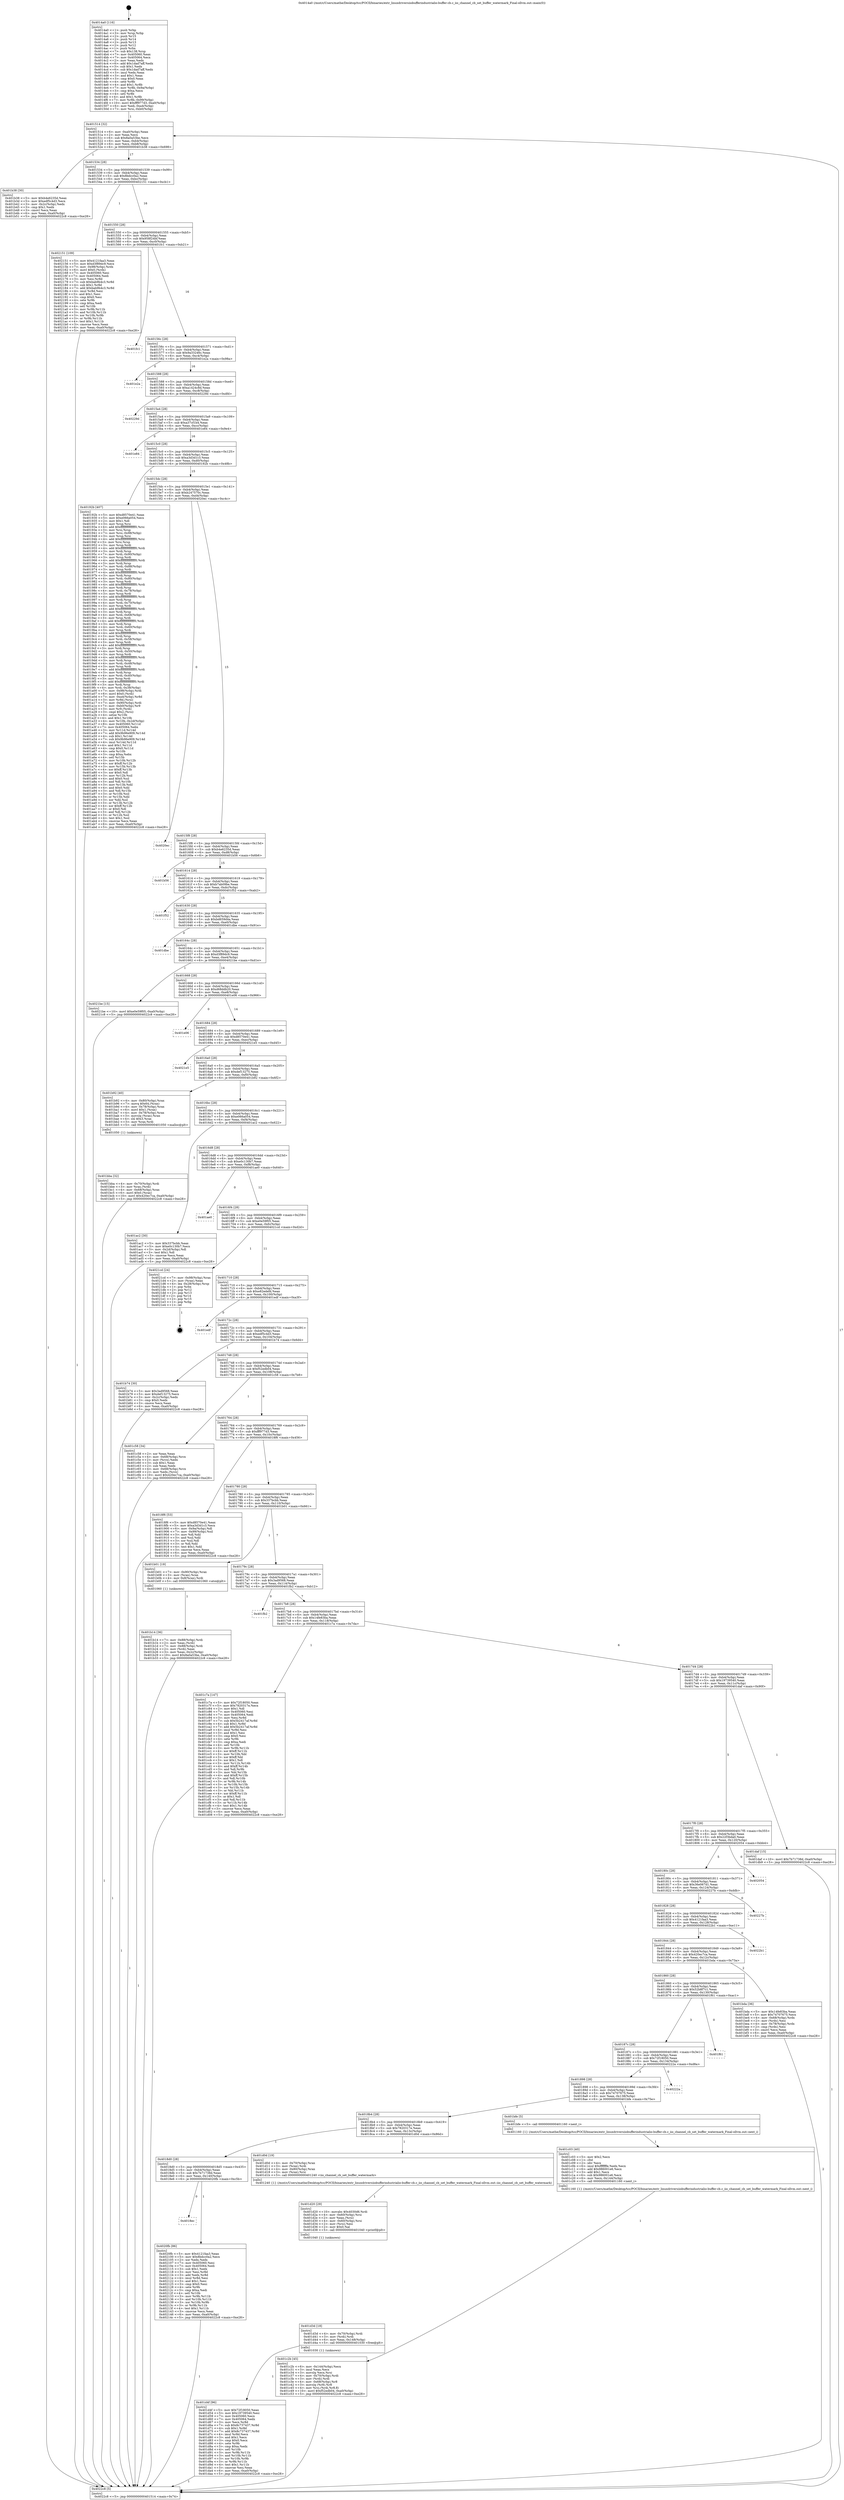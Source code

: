 digraph "0x4014a0" {
  label = "0x4014a0 (/mnt/c/Users/mathe/Desktop/tcc/POCII/binaries/extr_linuxdriversiiobufferindustrialio-buffer-cb.c_iio_channel_cb_set_buffer_watermark_Final-ollvm.out::main(0))"
  labelloc = "t"
  node[shape=record]

  Entry [label="",width=0.3,height=0.3,shape=circle,fillcolor=black,style=filled]
  "0x401514" [label="{
     0x401514 [32]\l
     | [instrs]\l
     &nbsp;&nbsp;0x401514 \<+6\>: mov -0xa0(%rbp),%eax\l
     &nbsp;&nbsp;0x40151a \<+2\>: mov %eax,%ecx\l
     &nbsp;&nbsp;0x40151c \<+6\>: sub $0x8a0a53be,%ecx\l
     &nbsp;&nbsp;0x401522 \<+6\>: mov %eax,-0xb4(%rbp)\l
     &nbsp;&nbsp;0x401528 \<+6\>: mov %ecx,-0xb8(%rbp)\l
     &nbsp;&nbsp;0x40152e \<+6\>: je 0000000000401b38 \<main+0x698\>\l
  }"]
  "0x401b38" [label="{
     0x401b38 [30]\l
     | [instrs]\l
     &nbsp;&nbsp;0x401b38 \<+5\>: mov $0xb4e6235d,%eax\l
     &nbsp;&nbsp;0x401b3d \<+5\>: mov $0xedf5c4d3,%ecx\l
     &nbsp;&nbsp;0x401b42 \<+3\>: mov -0x2c(%rbp),%edx\l
     &nbsp;&nbsp;0x401b45 \<+3\>: cmp $0x1,%edx\l
     &nbsp;&nbsp;0x401b48 \<+3\>: cmovl %ecx,%eax\l
     &nbsp;&nbsp;0x401b4b \<+6\>: mov %eax,-0xa0(%rbp)\l
     &nbsp;&nbsp;0x401b51 \<+5\>: jmp 00000000004022c8 \<main+0xe28\>\l
  }"]
  "0x401534" [label="{
     0x401534 [28]\l
     | [instrs]\l
     &nbsp;&nbsp;0x401534 \<+5\>: jmp 0000000000401539 \<main+0x99\>\l
     &nbsp;&nbsp;0x401539 \<+6\>: mov -0xb4(%rbp),%eax\l
     &nbsp;&nbsp;0x40153f \<+5\>: sub $0x8bdcc0a2,%eax\l
     &nbsp;&nbsp;0x401544 \<+6\>: mov %eax,-0xbc(%rbp)\l
     &nbsp;&nbsp;0x40154a \<+6\>: je 0000000000402151 \<main+0xcb1\>\l
  }"]
  Exit [label="",width=0.3,height=0.3,shape=circle,fillcolor=black,style=filled,peripheries=2]
  "0x402151" [label="{
     0x402151 [109]\l
     | [instrs]\l
     &nbsp;&nbsp;0x402151 \<+5\>: mov $0x4121faa3,%eax\l
     &nbsp;&nbsp;0x402156 \<+5\>: mov $0xd3f89dc9,%ecx\l
     &nbsp;&nbsp;0x40215b \<+7\>: mov -0x98(%rbp),%rdx\l
     &nbsp;&nbsp;0x402162 \<+6\>: movl $0x0,(%rdx)\l
     &nbsp;&nbsp;0x402168 \<+7\>: mov 0x405060,%esi\l
     &nbsp;&nbsp;0x40216f \<+7\>: mov 0x405064,%edi\l
     &nbsp;&nbsp;0x402176 \<+3\>: mov %esi,%r8d\l
     &nbsp;&nbsp;0x402179 \<+7\>: sub $0xbab9b4c3,%r8d\l
     &nbsp;&nbsp;0x402180 \<+4\>: sub $0x1,%r8d\l
     &nbsp;&nbsp;0x402184 \<+7\>: add $0xbab9b4c3,%r8d\l
     &nbsp;&nbsp;0x40218b \<+4\>: imul %r8d,%esi\l
     &nbsp;&nbsp;0x40218f \<+3\>: and $0x1,%esi\l
     &nbsp;&nbsp;0x402192 \<+3\>: cmp $0x0,%esi\l
     &nbsp;&nbsp;0x402195 \<+4\>: sete %r9b\l
     &nbsp;&nbsp;0x402199 \<+3\>: cmp $0xa,%edi\l
     &nbsp;&nbsp;0x40219c \<+4\>: setl %r10b\l
     &nbsp;&nbsp;0x4021a0 \<+3\>: mov %r9b,%r11b\l
     &nbsp;&nbsp;0x4021a3 \<+3\>: and %r10b,%r11b\l
     &nbsp;&nbsp;0x4021a6 \<+3\>: xor %r10b,%r9b\l
     &nbsp;&nbsp;0x4021a9 \<+3\>: or %r9b,%r11b\l
     &nbsp;&nbsp;0x4021ac \<+4\>: test $0x1,%r11b\l
     &nbsp;&nbsp;0x4021b0 \<+3\>: cmovne %ecx,%eax\l
     &nbsp;&nbsp;0x4021b3 \<+6\>: mov %eax,-0xa0(%rbp)\l
     &nbsp;&nbsp;0x4021b9 \<+5\>: jmp 00000000004022c8 \<main+0xe28\>\l
  }"]
  "0x401550" [label="{
     0x401550 [28]\l
     | [instrs]\l
     &nbsp;&nbsp;0x401550 \<+5\>: jmp 0000000000401555 \<main+0xb5\>\l
     &nbsp;&nbsp;0x401555 \<+6\>: mov -0xb4(%rbp),%eax\l
     &nbsp;&nbsp;0x40155b \<+5\>: sub $0x958f24bf,%eax\l
     &nbsp;&nbsp;0x401560 \<+6\>: mov %eax,-0xc0(%rbp)\l
     &nbsp;&nbsp;0x401566 \<+6\>: je 0000000000401fc1 \<main+0xb21\>\l
  }"]
  "0x4018ec" [label="{
     0x4018ec\l
  }", style=dashed]
  "0x401fc1" [label="{
     0x401fc1\l
  }", style=dashed]
  "0x40156c" [label="{
     0x40156c [28]\l
     | [instrs]\l
     &nbsp;&nbsp;0x40156c \<+5\>: jmp 0000000000401571 \<main+0xd1\>\l
     &nbsp;&nbsp;0x401571 \<+6\>: mov -0xb4(%rbp),%eax\l
     &nbsp;&nbsp;0x401577 \<+5\>: sub $0x9a33246c,%eax\l
     &nbsp;&nbsp;0x40157c \<+6\>: mov %eax,-0xc4(%rbp)\l
     &nbsp;&nbsp;0x401582 \<+6\>: je 0000000000401e2a \<main+0x98a\>\l
  }"]
  "0x4020fb" [label="{
     0x4020fb [86]\l
     | [instrs]\l
     &nbsp;&nbsp;0x4020fb \<+5\>: mov $0x4121faa3,%eax\l
     &nbsp;&nbsp;0x402100 \<+5\>: mov $0x8bdcc0a2,%ecx\l
     &nbsp;&nbsp;0x402105 \<+2\>: xor %edx,%edx\l
     &nbsp;&nbsp;0x402107 \<+7\>: mov 0x405060,%esi\l
     &nbsp;&nbsp;0x40210e \<+7\>: mov 0x405064,%edi\l
     &nbsp;&nbsp;0x402115 \<+3\>: sub $0x1,%edx\l
     &nbsp;&nbsp;0x402118 \<+3\>: mov %esi,%r8d\l
     &nbsp;&nbsp;0x40211b \<+3\>: add %edx,%r8d\l
     &nbsp;&nbsp;0x40211e \<+4\>: imul %r8d,%esi\l
     &nbsp;&nbsp;0x402122 \<+3\>: and $0x1,%esi\l
     &nbsp;&nbsp;0x402125 \<+3\>: cmp $0x0,%esi\l
     &nbsp;&nbsp;0x402128 \<+4\>: sete %r9b\l
     &nbsp;&nbsp;0x40212c \<+3\>: cmp $0xa,%edi\l
     &nbsp;&nbsp;0x40212f \<+4\>: setl %r10b\l
     &nbsp;&nbsp;0x402133 \<+3\>: mov %r9b,%r11b\l
     &nbsp;&nbsp;0x402136 \<+3\>: and %r10b,%r11b\l
     &nbsp;&nbsp;0x402139 \<+3\>: xor %r10b,%r9b\l
     &nbsp;&nbsp;0x40213c \<+3\>: or %r9b,%r11b\l
     &nbsp;&nbsp;0x40213f \<+4\>: test $0x1,%r11b\l
     &nbsp;&nbsp;0x402143 \<+3\>: cmovne %ecx,%eax\l
     &nbsp;&nbsp;0x402146 \<+6\>: mov %eax,-0xa0(%rbp)\l
     &nbsp;&nbsp;0x40214c \<+5\>: jmp 00000000004022c8 \<main+0xe28\>\l
  }"]
  "0x401e2a" [label="{
     0x401e2a\l
  }", style=dashed]
  "0x401588" [label="{
     0x401588 [28]\l
     | [instrs]\l
     &nbsp;&nbsp;0x401588 \<+5\>: jmp 000000000040158d \<main+0xed\>\l
     &nbsp;&nbsp;0x40158d \<+6\>: mov -0xb4(%rbp),%eax\l
     &nbsp;&nbsp;0x401593 \<+5\>: sub $0xa1424c8d,%eax\l
     &nbsp;&nbsp;0x401598 \<+6\>: mov %eax,-0xc8(%rbp)\l
     &nbsp;&nbsp;0x40159e \<+6\>: je 000000000040229d \<main+0xdfd\>\l
  }"]
  "0x401d4f" [label="{
     0x401d4f [96]\l
     | [instrs]\l
     &nbsp;&nbsp;0x401d4f \<+5\>: mov $0x72f18050,%eax\l
     &nbsp;&nbsp;0x401d54 \<+5\>: mov $0x19739540,%esi\l
     &nbsp;&nbsp;0x401d59 \<+7\>: mov 0x405060,%ecx\l
     &nbsp;&nbsp;0x401d60 \<+7\>: mov 0x405064,%edx\l
     &nbsp;&nbsp;0x401d67 \<+3\>: mov %ecx,%r8d\l
     &nbsp;&nbsp;0x401d6a \<+7\>: sub $0x8c737437,%r8d\l
     &nbsp;&nbsp;0x401d71 \<+4\>: sub $0x1,%r8d\l
     &nbsp;&nbsp;0x401d75 \<+7\>: add $0x8c737437,%r8d\l
     &nbsp;&nbsp;0x401d7c \<+4\>: imul %r8d,%ecx\l
     &nbsp;&nbsp;0x401d80 \<+3\>: and $0x1,%ecx\l
     &nbsp;&nbsp;0x401d83 \<+3\>: cmp $0x0,%ecx\l
     &nbsp;&nbsp;0x401d86 \<+4\>: sete %r9b\l
     &nbsp;&nbsp;0x401d8a \<+3\>: cmp $0xa,%edx\l
     &nbsp;&nbsp;0x401d8d \<+4\>: setl %r10b\l
     &nbsp;&nbsp;0x401d91 \<+3\>: mov %r9b,%r11b\l
     &nbsp;&nbsp;0x401d94 \<+3\>: and %r10b,%r11b\l
     &nbsp;&nbsp;0x401d97 \<+3\>: xor %r10b,%r9b\l
     &nbsp;&nbsp;0x401d9a \<+3\>: or %r9b,%r11b\l
     &nbsp;&nbsp;0x401d9d \<+4\>: test $0x1,%r11b\l
     &nbsp;&nbsp;0x401da1 \<+3\>: cmovne %esi,%eax\l
     &nbsp;&nbsp;0x401da4 \<+6\>: mov %eax,-0xa0(%rbp)\l
     &nbsp;&nbsp;0x401daa \<+5\>: jmp 00000000004022c8 \<main+0xe28\>\l
  }"]
  "0x40229d" [label="{
     0x40229d\l
  }", style=dashed]
  "0x4015a4" [label="{
     0x4015a4 [28]\l
     | [instrs]\l
     &nbsp;&nbsp;0x4015a4 \<+5\>: jmp 00000000004015a9 \<main+0x109\>\l
     &nbsp;&nbsp;0x4015a9 \<+6\>: mov -0xb4(%rbp),%eax\l
     &nbsp;&nbsp;0x4015af \<+5\>: sub $0xa37cf1b4,%eax\l
     &nbsp;&nbsp;0x4015b4 \<+6\>: mov %eax,-0xcc(%rbp)\l
     &nbsp;&nbsp;0x4015ba \<+6\>: je 0000000000401e84 \<main+0x9e4\>\l
  }"]
  "0x401d3d" [label="{
     0x401d3d [18]\l
     | [instrs]\l
     &nbsp;&nbsp;0x401d3d \<+4\>: mov -0x70(%rbp),%rdi\l
     &nbsp;&nbsp;0x401d41 \<+3\>: mov (%rdi),%rdi\l
     &nbsp;&nbsp;0x401d44 \<+6\>: mov %eax,-0x148(%rbp)\l
     &nbsp;&nbsp;0x401d4a \<+5\>: call 0000000000401030 \<free@plt\>\l
     | [calls]\l
     &nbsp;&nbsp;0x401030 \{1\} (unknown)\l
  }"]
  "0x401e84" [label="{
     0x401e84\l
  }", style=dashed]
  "0x4015c0" [label="{
     0x4015c0 [28]\l
     | [instrs]\l
     &nbsp;&nbsp;0x4015c0 \<+5\>: jmp 00000000004015c5 \<main+0x125\>\l
     &nbsp;&nbsp;0x4015c5 \<+6\>: mov -0xb4(%rbp),%eax\l
     &nbsp;&nbsp;0x4015cb \<+5\>: sub $0xa3d3d1c3,%eax\l
     &nbsp;&nbsp;0x4015d0 \<+6\>: mov %eax,-0xd0(%rbp)\l
     &nbsp;&nbsp;0x4015d6 \<+6\>: je 000000000040192b \<main+0x48b\>\l
  }"]
  "0x401d20" [label="{
     0x401d20 [29]\l
     | [instrs]\l
     &nbsp;&nbsp;0x401d20 \<+10\>: movabs $0x4030d6,%rdi\l
     &nbsp;&nbsp;0x401d2a \<+4\>: mov -0x60(%rbp),%rsi\l
     &nbsp;&nbsp;0x401d2e \<+2\>: mov %eax,(%rsi)\l
     &nbsp;&nbsp;0x401d30 \<+4\>: mov -0x60(%rbp),%rsi\l
     &nbsp;&nbsp;0x401d34 \<+2\>: mov (%rsi),%esi\l
     &nbsp;&nbsp;0x401d36 \<+2\>: mov $0x0,%al\l
     &nbsp;&nbsp;0x401d38 \<+5\>: call 0000000000401040 \<printf@plt\>\l
     | [calls]\l
     &nbsp;&nbsp;0x401040 \{1\} (unknown)\l
  }"]
  "0x40192b" [label="{
     0x40192b [407]\l
     | [instrs]\l
     &nbsp;&nbsp;0x40192b \<+5\>: mov $0xd8570e41,%eax\l
     &nbsp;&nbsp;0x401930 \<+5\>: mov $0xe066a054,%ecx\l
     &nbsp;&nbsp;0x401935 \<+2\>: mov $0x1,%dl\l
     &nbsp;&nbsp;0x401937 \<+3\>: mov %rsp,%rsi\l
     &nbsp;&nbsp;0x40193a \<+4\>: add $0xfffffffffffffff0,%rsi\l
     &nbsp;&nbsp;0x40193e \<+3\>: mov %rsi,%rsp\l
     &nbsp;&nbsp;0x401941 \<+7\>: mov %rsi,-0x98(%rbp)\l
     &nbsp;&nbsp;0x401948 \<+3\>: mov %rsp,%rsi\l
     &nbsp;&nbsp;0x40194b \<+4\>: add $0xfffffffffffffff0,%rsi\l
     &nbsp;&nbsp;0x40194f \<+3\>: mov %rsi,%rsp\l
     &nbsp;&nbsp;0x401952 \<+3\>: mov %rsp,%rdi\l
     &nbsp;&nbsp;0x401955 \<+4\>: add $0xfffffffffffffff0,%rdi\l
     &nbsp;&nbsp;0x401959 \<+3\>: mov %rdi,%rsp\l
     &nbsp;&nbsp;0x40195c \<+7\>: mov %rdi,-0x90(%rbp)\l
     &nbsp;&nbsp;0x401963 \<+3\>: mov %rsp,%rdi\l
     &nbsp;&nbsp;0x401966 \<+4\>: add $0xfffffffffffffff0,%rdi\l
     &nbsp;&nbsp;0x40196a \<+3\>: mov %rdi,%rsp\l
     &nbsp;&nbsp;0x40196d \<+7\>: mov %rdi,-0x88(%rbp)\l
     &nbsp;&nbsp;0x401974 \<+3\>: mov %rsp,%rdi\l
     &nbsp;&nbsp;0x401977 \<+4\>: add $0xfffffffffffffff0,%rdi\l
     &nbsp;&nbsp;0x40197b \<+3\>: mov %rdi,%rsp\l
     &nbsp;&nbsp;0x40197e \<+4\>: mov %rdi,-0x80(%rbp)\l
     &nbsp;&nbsp;0x401982 \<+3\>: mov %rsp,%rdi\l
     &nbsp;&nbsp;0x401985 \<+4\>: add $0xfffffffffffffff0,%rdi\l
     &nbsp;&nbsp;0x401989 \<+3\>: mov %rdi,%rsp\l
     &nbsp;&nbsp;0x40198c \<+4\>: mov %rdi,-0x78(%rbp)\l
     &nbsp;&nbsp;0x401990 \<+3\>: mov %rsp,%rdi\l
     &nbsp;&nbsp;0x401993 \<+4\>: add $0xfffffffffffffff0,%rdi\l
     &nbsp;&nbsp;0x401997 \<+3\>: mov %rdi,%rsp\l
     &nbsp;&nbsp;0x40199a \<+4\>: mov %rdi,-0x70(%rbp)\l
     &nbsp;&nbsp;0x40199e \<+3\>: mov %rsp,%rdi\l
     &nbsp;&nbsp;0x4019a1 \<+4\>: add $0xfffffffffffffff0,%rdi\l
     &nbsp;&nbsp;0x4019a5 \<+3\>: mov %rdi,%rsp\l
     &nbsp;&nbsp;0x4019a8 \<+4\>: mov %rdi,-0x68(%rbp)\l
     &nbsp;&nbsp;0x4019ac \<+3\>: mov %rsp,%rdi\l
     &nbsp;&nbsp;0x4019af \<+4\>: add $0xfffffffffffffff0,%rdi\l
     &nbsp;&nbsp;0x4019b3 \<+3\>: mov %rdi,%rsp\l
     &nbsp;&nbsp;0x4019b6 \<+4\>: mov %rdi,-0x60(%rbp)\l
     &nbsp;&nbsp;0x4019ba \<+3\>: mov %rsp,%rdi\l
     &nbsp;&nbsp;0x4019bd \<+4\>: add $0xfffffffffffffff0,%rdi\l
     &nbsp;&nbsp;0x4019c1 \<+3\>: mov %rdi,%rsp\l
     &nbsp;&nbsp;0x4019c4 \<+4\>: mov %rdi,-0x58(%rbp)\l
     &nbsp;&nbsp;0x4019c8 \<+3\>: mov %rsp,%rdi\l
     &nbsp;&nbsp;0x4019cb \<+4\>: add $0xfffffffffffffff0,%rdi\l
     &nbsp;&nbsp;0x4019cf \<+3\>: mov %rdi,%rsp\l
     &nbsp;&nbsp;0x4019d2 \<+4\>: mov %rdi,-0x50(%rbp)\l
     &nbsp;&nbsp;0x4019d6 \<+3\>: mov %rsp,%rdi\l
     &nbsp;&nbsp;0x4019d9 \<+4\>: add $0xfffffffffffffff0,%rdi\l
     &nbsp;&nbsp;0x4019dd \<+3\>: mov %rdi,%rsp\l
     &nbsp;&nbsp;0x4019e0 \<+4\>: mov %rdi,-0x48(%rbp)\l
     &nbsp;&nbsp;0x4019e4 \<+3\>: mov %rsp,%rdi\l
     &nbsp;&nbsp;0x4019e7 \<+4\>: add $0xfffffffffffffff0,%rdi\l
     &nbsp;&nbsp;0x4019eb \<+3\>: mov %rdi,%rsp\l
     &nbsp;&nbsp;0x4019ee \<+4\>: mov %rdi,-0x40(%rbp)\l
     &nbsp;&nbsp;0x4019f2 \<+3\>: mov %rsp,%rdi\l
     &nbsp;&nbsp;0x4019f5 \<+4\>: add $0xfffffffffffffff0,%rdi\l
     &nbsp;&nbsp;0x4019f9 \<+3\>: mov %rdi,%rsp\l
     &nbsp;&nbsp;0x4019fc \<+4\>: mov %rdi,-0x38(%rbp)\l
     &nbsp;&nbsp;0x401a00 \<+7\>: mov -0x98(%rbp),%rdi\l
     &nbsp;&nbsp;0x401a07 \<+6\>: movl $0x0,(%rdi)\l
     &nbsp;&nbsp;0x401a0d \<+7\>: mov -0xa4(%rbp),%r8d\l
     &nbsp;&nbsp;0x401a14 \<+3\>: mov %r8d,(%rsi)\l
     &nbsp;&nbsp;0x401a17 \<+7\>: mov -0x90(%rbp),%rdi\l
     &nbsp;&nbsp;0x401a1e \<+7\>: mov -0xb0(%rbp),%r9\l
     &nbsp;&nbsp;0x401a25 \<+3\>: mov %r9,(%rdi)\l
     &nbsp;&nbsp;0x401a28 \<+3\>: cmpl $0x2,(%rsi)\l
     &nbsp;&nbsp;0x401a2b \<+4\>: setne %r10b\l
     &nbsp;&nbsp;0x401a2f \<+4\>: and $0x1,%r10b\l
     &nbsp;&nbsp;0x401a33 \<+4\>: mov %r10b,-0x2d(%rbp)\l
     &nbsp;&nbsp;0x401a37 \<+8\>: mov 0x405060,%r11d\l
     &nbsp;&nbsp;0x401a3f \<+7\>: mov 0x405064,%ebx\l
     &nbsp;&nbsp;0x401a46 \<+3\>: mov %r11d,%r14d\l
     &nbsp;&nbsp;0x401a49 \<+7\>: add $0x9b96e909,%r14d\l
     &nbsp;&nbsp;0x401a50 \<+4\>: sub $0x1,%r14d\l
     &nbsp;&nbsp;0x401a54 \<+7\>: sub $0x9b96e909,%r14d\l
     &nbsp;&nbsp;0x401a5b \<+4\>: imul %r14d,%r11d\l
     &nbsp;&nbsp;0x401a5f \<+4\>: and $0x1,%r11d\l
     &nbsp;&nbsp;0x401a63 \<+4\>: cmp $0x0,%r11d\l
     &nbsp;&nbsp;0x401a67 \<+4\>: sete %r10b\l
     &nbsp;&nbsp;0x401a6b \<+3\>: cmp $0xa,%ebx\l
     &nbsp;&nbsp;0x401a6e \<+4\>: setl %r15b\l
     &nbsp;&nbsp;0x401a72 \<+3\>: mov %r10b,%r12b\l
     &nbsp;&nbsp;0x401a75 \<+4\>: xor $0xff,%r12b\l
     &nbsp;&nbsp;0x401a79 \<+3\>: mov %r15b,%r13b\l
     &nbsp;&nbsp;0x401a7c \<+4\>: xor $0xff,%r13b\l
     &nbsp;&nbsp;0x401a80 \<+3\>: xor $0x0,%dl\l
     &nbsp;&nbsp;0x401a83 \<+3\>: mov %r12b,%sil\l
     &nbsp;&nbsp;0x401a86 \<+4\>: and $0x0,%sil\l
     &nbsp;&nbsp;0x401a8a \<+3\>: and %dl,%r10b\l
     &nbsp;&nbsp;0x401a8d \<+3\>: mov %r13b,%dil\l
     &nbsp;&nbsp;0x401a90 \<+4\>: and $0x0,%dil\l
     &nbsp;&nbsp;0x401a94 \<+3\>: and %dl,%r15b\l
     &nbsp;&nbsp;0x401a97 \<+3\>: or %r10b,%sil\l
     &nbsp;&nbsp;0x401a9a \<+3\>: or %r15b,%dil\l
     &nbsp;&nbsp;0x401a9d \<+3\>: xor %dil,%sil\l
     &nbsp;&nbsp;0x401aa0 \<+3\>: or %r13b,%r12b\l
     &nbsp;&nbsp;0x401aa3 \<+4\>: xor $0xff,%r12b\l
     &nbsp;&nbsp;0x401aa7 \<+3\>: or $0x0,%dl\l
     &nbsp;&nbsp;0x401aaa \<+3\>: and %dl,%r12b\l
     &nbsp;&nbsp;0x401aad \<+3\>: or %r12b,%sil\l
     &nbsp;&nbsp;0x401ab0 \<+4\>: test $0x1,%sil\l
     &nbsp;&nbsp;0x401ab4 \<+3\>: cmovne %ecx,%eax\l
     &nbsp;&nbsp;0x401ab7 \<+6\>: mov %eax,-0xa0(%rbp)\l
     &nbsp;&nbsp;0x401abd \<+5\>: jmp 00000000004022c8 \<main+0xe28\>\l
  }"]
  "0x4015dc" [label="{
     0x4015dc [28]\l
     | [instrs]\l
     &nbsp;&nbsp;0x4015dc \<+5\>: jmp 00000000004015e1 \<main+0x141\>\l
     &nbsp;&nbsp;0x4015e1 \<+6\>: mov -0xb4(%rbp),%eax\l
     &nbsp;&nbsp;0x4015e7 \<+5\>: sub $0xb247570c,%eax\l
     &nbsp;&nbsp;0x4015ec \<+6\>: mov %eax,-0xd4(%rbp)\l
     &nbsp;&nbsp;0x4015f2 \<+6\>: je 00000000004020ec \<main+0xc4c\>\l
  }"]
  "0x4018d0" [label="{
     0x4018d0 [28]\l
     | [instrs]\l
     &nbsp;&nbsp;0x4018d0 \<+5\>: jmp 00000000004018d5 \<main+0x435\>\l
     &nbsp;&nbsp;0x4018d5 \<+6\>: mov -0xb4(%rbp),%eax\l
     &nbsp;&nbsp;0x4018db \<+5\>: sub $0x7b71738d,%eax\l
     &nbsp;&nbsp;0x4018e0 \<+6\>: mov %eax,-0x140(%rbp)\l
     &nbsp;&nbsp;0x4018e6 \<+6\>: je 00000000004020fb \<main+0xc5b\>\l
  }"]
  "0x4020ec" [label="{
     0x4020ec\l
  }", style=dashed]
  "0x4015f8" [label="{
     0x4015f8 [28]\l
     | [instrs]\l
     &nbsp;&nbsp;0x4015f8 \<+5\>: jmp 00000000004015fd \<main+0x15d\>\l
     &nbsp;&nbsp;0x4015fd \<+6\>: mov -0xb4(%rbp),%eax\l
     &nbsp;&nbsp;0x401603 \<+5\>: sub $0xb4e6235d,%eax\l
     &nbsp;&nbsp;0x401608 \<+6\>: mov %eax,-0xd8(%rbp)\l
     &nbsp;&nbsp;0x40160e \<+6\>: je 0000000000401b56 \<main+0x6b6\>\l
  }"]
  "0x401d0d" [label="{
     0x401d0d [19]\l
     | [instrs]\l
     &nbsp;&nbsp;0x401d0d \<+4\>: mov -0x70(%rbp),%rax\l
     &nbsp;&nbsp;0x401d11 \<+3\>: mov (%rax),%rdi\l
     &nbsp;&nbsp;0x401d14 \<+4\>: mov -0x80(%rbp),%rax\l
     &nbsp;&nbsp;0x401d18 \<+3\>: mov (%rax),%rsi\l
     &nbsp;&nbsp;0x401d1b \<+5\>: call 0000000000401240 \<iio_channel_cb_set_buffer_watermark\>\l
     | [calls]\l
     &nbsp;&nbsp;0x401240 \{1\} (/mnt/c/Users/mathe/Desktop/tcc/POCII/binaries/extr_linuxdriversiiobufferindustrialio-buffer-cb.c_iio_channel_cb_set_buffer_watermark_Final-ollvm.out::iio_channel_cb_set_buffer_watermark)\l
  }"]
  "0x401b56" [label="{
     0x401b56\l
  }", style=dashed]
  "0x401614" [label="{
     0x401614 [28]\l
     | [instrs]\l
     &nbsp;&nbsp;0x401614 \<+5\>: jmp 0000000000401619 \<main+0x179\>\l
     &nbsp;&nbsp;0x401619 \<+6\>: mov -0xb4(%rbp),%eax\l
     &nbsp;&nbsp;0x40161f \<+5\>: sub $0xb7ab09be,%eax\l
     &nbsp;&nbsp;0x401624 \<+6\>: mov %eax,-0xdc(%rbp)\l
     &nbsp;&nbsp;0x40162a \<+6\>: je 0000000000401f52 \<main+0xab2\>\l
  }"]
  "0x401c2b" [label="{
     0x401c2b [45]\l
     | [instrs]\l
     &nbsp;&nbsp;0x401c2b \<+6\>: mov -0x144(%rbp),%ecx\l
     &nbsp;&nbsp;0x401c31 \<+3\>: imul %eax,%ecx\l
     &nbsp;&nbsp;0x401c34 \<+3\>: movslq %ecx,%rsi\l
     &nbsp;&nbsp;0x401c37 \<+4\>: mov -0x70(%rbp),%rdi\l
     &nbsp;&nbsp;0x401c3b \<+3\>: mov (%rdi),%rdi\l
     &nbsp;&nbsp;0x401c3e \<+4\>: mov -0x68(%rbp),%r8\l
     &nbsp;&nbsp;0x401c42 \<+3\>: movslq (%r8),%r8\l
     &nbsp;&nbsp;0x401c45 \<+4\>: mov %rsi,(%rdi,%r8,8)\l
     &nbsp;&nbsp;0x401c49 \<+10\>: movl $0xf52edb04,-0xa0(%rbp)\l
     &nbsp;&nbsp;0x401c53 \<+5\>: jmp 00000000004022c8 \<main+0xe28\>\l
  }"]
  "0x401f52" [label="{
     0x401f52\l
  }", style=dashed]
  "0x401630" [label="{
     0x401630 [28]\l
     | [instrs]\l
     &nbsp;&nbsp;0x401630 \<+5\>: jmp 0000000000401635 \<main+0x195\>\l
     &nbsp;&nbsp;0x401635 \<+6\>: mov -0xb4(%rbp),%eax\l
     &nbsp;&nbsp;0x40163b \<+5\>: sub $0xbd659d4a,%eax\l
     &nbsp;&nbsp;0x401640 \<+6\>: mov %eax,-0xe0(%rbp)\l
     &nbsp;&nbsp;0x401646 \<+6\>: je 0000000000401dbe \<main+0x91e\>\l
  }"]
  "0x401c03" [label="{
     0x401c03 [40]\l
     | [instrs]\l
     &nbsp;&nbsp;0x401c03 \<+5\>: mov $0x2,%ecx\l
     &nbsp;&nbsp;0x401c08 \<+1\>: cltd\l
     &nbsp;&nbsp;0x401c09 \<+2\>: idiv %ecx\l
     &nbsp;&nbsp;0x401c0b \<+6\>: imul $0xfffffffe,%edx,%ecx\l
     &nbsp;&nbsp;0x401c11 \<+6\>: add $0x986001e6,%ecx\l
     &nbsp;&nbsp;0x401c17 \<+3\>: add $0x1,%ecx\l
     &nbsp;&nbsp;0x401c1a \<+6\>: sub $0x986001e6,%ecx\l
     &nbsp;&nbsp;0x401c20 \<+6\>: mov %ecx,-0x144(%rbp)\l
     &nbsp;&nbsp;0x401c26 \<+5\>: call 0000000000401160 \<next_i\>\l
     | [calls]\l
     &nbsp;&nbsp;0x401160 \{1\} (/mnt/c/Users/mathe/Desktop/tcc/POCII/binaries/extr_linuxdriversiiobufferindustrialio-buffer-cb.c_iio_channel_cb_set_buffer_watermark_Final-ollvm.out::next_i)\l
  }"]
  "0x401dbe" [label="{
     0x401dbe\l
  }", style=dashed]
  "0x40164c" [label="{
     0x40164c [28]\l
     | [instrs]\l
     &nbsp;&nbsp;0x40164c \<+5\>: jmp 0000000000401651 \<main+0x1b1\>\l
     &nbsp;&nbsp;0x401651 \<+6\>: mov -0xb4(%rbp),%eax\l
     &nbsp;&nbsp;0x401657 \<+5\>: sub $0xd3f89dc9,%eax\l
     &nbsp;&nbsp;0x40165c \<+6\>: mov %eax,-0xe4(%rbp)\l
     &nbsp;&nbsp;0x401662 \<+6\>: je 00000000004021be \<main+0xd1e\>\l
  }"]
  "0x4018b4" [label="{
     0x4018b4 [28]\l
     | [instrs]\l
     &nbsp;&nbsp;0x4018b4 \<+5\>: jmp 00000000004018b9 \<main+0x419\>\l
     &nbsp;&nbsp;0x4018b9 \<+6\>: mov -0xb4(%rbp),%eax\l
     &nbsp;&nbsp;0x4018bf \<+5\>: sub $0x7820317e,%eax\l
     &nbsp;&nbsp;0x4018c4 \<+6\>: mov %eax,-0x13c(%rbp)\l
     &nbsp;&nbsp;0x4018ca \<+6\>: je 0000000000401d0d \<main+0x86d\>\l
  }"]
  "0x4021be" [label="{
     0x4021be [15]\l
     | [instrs]\l
     &nbsp;&nbsp;0x4021be \<+10\>: movl $0xe0e59f05,-0xa0(%rbp)\l
     &nbsp;&nbsp;0x4021c8 \<+5\>: jmp 00000000004022c8 \<main+0xe28\>\l
  }"]
  "0x401668" [label="{
     0x401668 [28]\l
     | [instrs]\l
     &nbsp;&nbsp;0x401668 \<+5\>: jmp 000000000040166d \<main+0x1cd\>\l
     &nbsp;&nbsp;0x40166d \<+6\>: mov -0xb4(%rbp),%eax\l
     &nbsp;&nbsp;0x401673 \<+5\>: sub $0xd68ddb20,%eax\l
     &nbsp;&nbsp;0x401678 \<+6\>: mov %eax,-0xe8(%rbp)\l
     &nbsp;&nbsp;0x40167e \<+6\>: je 0000000000401e06 \<main+0x966\>\l
  }"]
  "0x401bfe" [label="{
     0x401bfe [5]\l
     | [instrs]\l
     &nbsp;&nbsp;0x401bfe \<+5\>: call 0000000000401160 \<next_i\>\l
     | [calls]\l
     &nbsp;&nbsp;0x401160 \{1\} (/mnt/c/Users/mathe/Desktop/tcc/POCII/binaries/extr_linuxdriversiiobufferindustrialio-buffer-cb.c_iio_channel_cb_set_buffer_watermark_Final-ollvm.out::next_i)\l
  }"]
  "0x401e06" [label="{
     0x401e06\l
  }", style=dashed]
  "0x401684" [label="{
     0x401684 [28]\l
     | [instrs]\l
     &nbsp;&nbsp;0x401684 \<+5\>: jmp 0000000000401689 \<main+0x1e9\>\l
     &nbsp;&nbsp;0x401689 \<+6\>: mov -0xb4(%rbp),%eax\l
     &nbsp;&nbsp;0x40168f \<+5\>: sub $0xd8570e41,%eax\l
     &nbsp;&nbsp;0x401694 \<+6\>: mov %eax,-0xec(%rbp)\l
     &nbsp;&nbsp;0x40169a \<+6\>: je 00000000004021e5 \<main+0xd45\>\l
  }"]
  "0x401898" [label="{
     0x401898 [28]\l
     | [instrs]\l
     &nbsp;&nbsp;0x401898 \<+5\>: jmp 000000000040189d \<main+0x3fd\>\l
     &nbsp;&nbsp;0x40189d \<+6\>: mov -0xb4(%rbp),%eax\l
     &nbsp;&nbsp;0x4018a3 \<+5\>: sub $0x74707675,%eax\l
     &nbsp;&nbsp;0x4018a8 \<+6\>: mov %eax,-0x138(%rbp)\l
     &nbsp;&nbsp;0x4018ae \<+6\>: je 0000000000401bfe \<main+0x75e\>\l
  }"]
  "0x4021e5" [label="{
     0x4021e5\l
  }", style=dashed]
  "0x4016a0" [label="{
     0x4016a0 [28]\l
     | [instrs]\l
     &nbsp;&nbsp;0x4016a0 \<+5\>: jmp 00000000004016a5 \<main+0x205\>\l
     &nbsp;&nbsp;0x4016a5 \<+6\>: mov -0xb4(%rbp),%eax\l
     &nbsp;&nbsp;0x4016ab \<+5\>: sub $0xdef13275,%eax\l
     &nbsp;&nbsp;0x4016b0 \<+6\>: mov %eax,-0xf0(%rbp)\l
     &nbsp;&nbsp;0x4016b6 \<+6\>: je 0000000000401b92 \<main+0x6f2\>\l
  }"]
  "0x40222a" [label="{
     0x40222a\l
  }", style=dashed]
  "0x401b92" [label="{
     0x401b92 [40]\l
     | [instrs]\l
     &nbsp;&nbsp;0x401b92 \<+4\>: mov -0x80(%rbp),%rax\l
     &nbsp;&nbsp;0x401b96 \<+7\>: movq $0x64,(%rax)\l
     &nbsp;&nbsp;0x401b9d \<+4\>: mov -0x78(%rbp),%rax\l
     &nbsp;&nbsp;0x401ba1 \<+6\>: movl $0x1,(%rax)\l
     &nbsp;&nbsp;0x401ba7 \<+4\>: mov -0x78(%rbp),%rax\l
     &nbsp;&nbsp;0x401bab \<+3\>: movslq (%rax),%rax\l
     &nbsp;&nbsp;0x401bae \<+4\>: shl $0x3,%rax\l
     &nbsp;&nbsp;0x401bb2 \<+3\>: mov %rax,%rdi\l
     &nbsp;&nbsp;0x401bb5 \<+5\>: call 0000000000401050 \<malloc@plt\>\l
     | [calls]\l
     &nbsp;&nbsp;0x401050 \{1\} (unknown)\l
  }"]
  "0x4016bc" [label="{
     0x4016bc [28]\l
     | [instrs]\l
     &nbsp;&nbsp;0x4016bc \<+5\>: jmp 00000000004016c1 \<main+0x221\>\l
     &nbsp;&nbsp;0x4016c1 \<+6\>: mov -0xb4(%rbp),%eax\l
     &nbsp;&nbsp;0x4016c7 \<+5\>: sub $0xe066a054,%eax\l
     &nbsp;&nbsp;0x4016cc \<+6\>: mov %eax,-0xf4(%rbp)\l
     &nbsp;&nbsp;0x4016d2 \<+6\>: je 0000000000401ac2 \<main+0x622\>\l
  }"]
  "0x40187c" [label="{
     0x40187c [28]\l
     | [instrs]\l
     &nbsp;&nbsp;0x40187c \<+5\>: jmp 0000000000401881 \<main+0x3e1\>\l
     &nbsp;&nbsp;0x401881 \<+6\>: mov -0xb4(%rbp),%eax\l
     &nbsp;&nbsp;0x401887 \<+5\>: sub $0x72f18050,%eax\l
     &nbsp;&nbsp;0x40188c \<+6\>: mov %eax,-0x134(%rbp)\l
     &nbsp;&nbsp;0x401892 \<+6\>: je 000000000040222a \<main+0xd8a\>\l
  }"]
  "0x401ac2" [label="{
     0x401ac2 [30]\l
     | [instrs]\l
     &nbsp;&nbsp;0x401ac2 \<+5\>: mov $0x337bcbb,%eax\l
     &nbsp;&nbsp;0x401ac7 \<+5\>: mov $0xe0c130b7,%ecx\l
     &nbsp;&nbsp;0x401acc \<+3\>: mov -0x2d(%rbp),%dl\l
     &nbsp;&nbsp;0x401acf \<+3\>: test $0x1,%dl\l
     &nbsp;&nbsp;0x401ad2 \<+3\>: cmovne %ecx,%eax\l
     &nbsp;&nbsp;0x401ad5 \<+6\>: mov %eax,-0xa0(%rbp)\l
     &nbsp;&nbsp;0x401adb \<+5\>: jmp 00000000004022c8 \<main+0xe28\>\l
  }"]
  "0x4016d8" [label="{
     0x4016d8 [28]\l
     | [instrs]\l
     &nbsp;&nbsp;0x4016d8 \<+5\>: jmp 00000000004016dd \<main+0x23d\>\l
     &nbsp;&nbsp;0x4016dd \<+6\>: mov -0xb4(%rbp),%eax\l
     &nbsp;&nbsp;0x4016e3 \<+5\>: sub $0xe0c130b7,%eax\l
     &nbsp;&nbsp;0x4016e8 \<+6\>: mov %eax,-0xf8(%rbp)\l
     &nbsp;&nbsp;0x4016ee \<+6\>: je 0000000000401ae0 \<main+0x640\>\l
  }"]
  "0x401f61" [label="{
     0x401f61\l
  }", style=dashed]
  "0x401ae0" [label="{
     0x401ae0\l
  }", style=dashed]
  "0x4016f4" [label="{
     0x4016f4 [28]\l
     | [instrs]\l
     &nbsp;&nbsp;0x4016f4 \<+5\>: jmp 00000000004016f9 \<main+0x259\>\l
     &nbsp;&nbsp;0x4016f9 \<+6\>: mov -0xb4(%rbp),%eax\l
     &nbsp;&nbsp;0x4016ff \<+5\>: sub $0xe0e59f05,%eax\l
     &nbsp;&nbsp;0x401704 \<+6\>: mov %eax,-0xfc(%rbp)\l
     &nbsp;&nbsp;0x40170a \<+6\>: je 00000000004021cd \<main+0xd2d\>\l
  }"]
  "0x401860" [label="{
     0x401860 [28]\l
     | [instrs]\l
     &nbsp;&nbsp;0x401860 \<+5\>: jmp 0000000000401865 \<main+0x3c5\>\l
     &nbsp;&nbsp;0x401865 \<+6\>: mov -0xb4(%rbp),%eax\l
     &nbsp;&nbsp;0x40186b \<+5\>: sub $0x52b8f7c1,%eax\l
     &nbsp;&nbsp;0x401870 \<+6\>: mov %eax,-0x130(%rbp)\l
     &nbsp;&nbsp;0x401876 \<+6\>: je 0000000000401f61 \<main+0xac1\>\l
  }"]
  "0x4021cd" [label="{
     0x4021cd [24]\l
     | [instrs]\l
     &nbsp;&nbsp;0x4021cd \<+7\>: mov -0x98(%rbp),%rax\l
     &nbsp;&nbsp;0x4021d4 \<+2\>: mov (%rax),%eax\l
     &nbsp;&nbsp;0x4021d6 \<+4\>: lea -0x28(%rbp),%rsp\l
     &nbsp;&nbsp;0x4021da \<+1\>: pop %rbx\l
     &nbsp;&nbsp;0x4021db \<+2\>: pop %r12\l
     &nbsp;&nbsp;0x4021dd \<+2\>: pop %r13\l
     &nbsp;&nbsp;0x4021df \<+2\>: pop %r14\l
     &nbsp;&nbsp;0x4021e1 \<+2\>: pop %r15\l
     &nbsp;&nbsp;0x4021e3 \<+1\>: pop %rbp\l
     &nbsp;&nbsp;0x4021e4 \<+1\>: ret\l
  }"]
  "0x401710" [label="{
     0x401710 [28]\l
     | [instrs]\l
     &nbsp;&nbsp;0x401710 \<+5\>: jmp 0000000000401715 \<main+0x275\>\l
     &nbsp;&nbsp;0x401715 \<+6\>: mov -0xb4(%rbp),%eax\l
     &nbsp;&nbsp;0x40171b \<+5\>: sub $0xe82edefd,%eax\l
     &nbsp;&nbsp;0x401720 \<+6\>: mov %eax,-0x100(%rbp)\l
     &nbsp;&nbsp;0x401726 \<+6\>: je 0000000000401edf \<main+0xa3f\>\l
  }"]
  "0x401bda" [label="{
     0x401bda [36]\l
     | [instrs]\l
     &nbsp;&nbsp;0x401bda \<+5\>: mov $0x14fe83ba,%eax\l
     &nbsp;&nbsp;0x401bdf \<+5\>: mov $0x74707675,%ecx\l
     &nbsp;&nbsp;0x401be4 \<+4\>: mov -0x68(%rbp),%rdx\l
     &nbsp;&nbsp;0x401be8 \<+2\>: mov (%rdx),%esi\l
     &nbsp;&nbsp;0x401bea \<+4\>: mov -0x78(%rbp),%rdx\l
     &nbsp;&nbsp;0x401bee \<+2\>: cmp (%rdx),%esi\l
     &nbsp;&nbsp;0x401bf0 \<+3\>: cmovl %ecx,%eax\l
     &nbsp;&nbsp;0x401bf3 \<+6\>: mov %eax,-0xa0(%rbp)\l
     &nbsp;&nbsp;0x401bf9 \<+5\>: jmp 00000000004022c8 \<main+0xe28\>\l
  }"]
  "0x401edf" [label="{
     0x401edf\l
  }", style=dashed]
  "0x40172c" [label="{
     0x40172c [28]\l
     | [instrs]\l
     &nbsp;&nbsp;0x40172c \<+5\>: jmp 0000000000401731 \<main+0x291\>\l
     &nbsp;&nbsp;0x401731 \<+6\>: mov -0xb4(%rbp),%eax\l
     &nbsp;&nbsp;0x401737 \<+5\>: sub $0xedf5c4d3,%eax\l
     &nbsp;&nbsp;0x40173c \<+6\>: mov %eax,-0x104(%rbp)\l
     &nbsp;&nbsp;0x401742 \<+6\>: je 0000000000401b74 \<main+0x6d4\>\l
  }"]
  "0x401844" [label="{
     0x401844 [28]\l
     | [instrs]\l
     &nbsp;&nbsp;0x401844 \<+5\>: jmp 0000000000401849 \<main+0x3a9\>\l
     &nbsp;&nbsp;0x401849 \<+6\>: mov -0xb4(%rbp),%eax\l
     &nbsp;&nbsp;0x40184f \<+5\>: sub $0x420ec7ca,%eax\l
     &nbsp;&nbsp;0x401854 \<+6\>: mov %eax,-0x12c(%rbp)\l
     &nbsp;&nbsp;0x40185a \<+6\>: je 0000000000401bda \<main+0x73a\>\l
  }"]
  "0x401b74" [label="{
     0x401b74 [30]\l
     | [instrs]\l
     &nbsp;&nbsp;0x401b74 \<+5\>: mov $0x3ad9568,%eax\l
     &nbsp;&nbsp;0x401b79 \<+5\>: mov $0xdef13275,%ecx\l
     &nbsp;&nbsp;0x401b7e \<+3\>: mov -0x2c(%rbp),%edx\l
     &nbsp;&nbsp;0x401b81 \<+3\>: cmp $0x0,%edx\l
     &nbsp;&nbsp;0x401b84 \<+3\>: cmove %ecx,%eax\l
     &nbsp;&nbsp;0x401b87 \<+6\>: mov %eax,-0xa0(%rbp)\l
     &nbsp;&nbsp;0x401b8d \<+5\>: jmp 00000000004022c8 \<main+0xe28\>\l
  }"]
  "0x401748" [label="{
     0x401748 [28]\l
     | [instrs]\l
     &nbsp;&nbsp;0x401748 \<+5\>: jmp 000000000040174d \<main+0x2ad\>\l
     &nbsp;&nbsp;0x40174d \<+6\>: mov -0xb4(%rbp),%eax\l
     &nbsp;&nbsp;0x401753 \<+5\>: sub $0xf52edb04,%eax\l
     &nbsp;&nbsp;0x401758 \<+6\>: mov %eax,-0x108(%rbp)\l
     &nbsp;&nbsp;0x40175e \<+6\>: je 0000000000401c58 \<main+0x7b8\>\l
  }"]
  "0x4022b1" [label="{
     0x4022b1\l
  }", style=dashed]
  "0x401c58" [label="{
     0x401c58 [34]\l
     | [instrs]\l
     &nbsp;&nbsp;0x401c58 \<+2\>: xor %eax,%eax\l
     &nbsp;&nbsp;0x401c5a \<+4\>: mov -0x68(%rbp),%rcx\l
     &nbsp;&nbsp;0x401c5e \<+2\>: mov (%rcx),%edx\l
     &nbsp;&nbsp;0x401c60 \<+3\>: sub $0x1,%eax\l
     &nbsp;&nbsp;0x401c63 \<+2\>: sub %eax,%edx\l
     &nbsp;&nbsp;0x401c65 \<+4\>: mov -0x68(%rbp),%rcx\l
     &nbsp;&nbsp;0x401c69 \<+2\>: mov %edx,(%rcx)\l
     &nbsp;&nbsp;0x401c6b \<+10\>: movl $0x420ec7ca,-0xa0(%rbp)\l
     &nbsp;&nbsp;0x401c75 \<+5\>: jmp 00000000004022c8 \<main+0xe28\>\l
  }"]
  "0x401764" [label="{
     0x401764 [28]\l
     | [instrs]\l
     &nbsp;&nbsp;0x401764 \<+5\>: jmp 0000000000401769 \<main+0x2c9\>\l
     &nbsp;&nbsp;0x401769 \<+6\>: mov -0xb4(%rbp),%eax\l
     &nbsp;&nbsp;0x40176f \<+5\>: sub $0xfff977d3,%eax\l
     &nbsp;&nbsp;0x401774 \<+6\>: mov %eax,-0x10c(%rbp)\l
     &nbsp;&nbsp;0x40177a \<+6\>: je 00000000004018f6 \<main+0x456\>\l
  }"]
  "0x401828" [label="{
     0x401828 [28]\l
     | [instrs]\l
     &nbsp;&nbsp;0x401828 \<+5\>: jmp 000000000040182d \<main+0x38d\>\l
     &nbsp;&nbsp;0x40182d \<+6\>: mov -0xb4(%rbp),%eax\l
     &nbsp;&nbsp;0x401833 \<+5\>: sub $0x4121faa3,%eax\l
     &nbsp;&nbsp;0x401838 \<+6\>: mov %eax,-0x128(%rbp)\l
     &nbsp;&nbsp;0x40183e \<+6\>: je 00000000004022b1 \<main+0xe11\>\l
  }"]
  "0x4018f6" [label="{
     0x4018f6 [53]\l
     | [instrs]\l
     &nbsp;&nbsp;0x4018f6 \<+5\>: mov $0xd8570e41,%eax\l
     &nbsp;&nbsp;0x4018fb \<+5\>: mov $0xa3d3d1c3,%ecx\l
     &nbsp;&nbsp;0x401900 \<+6\>: mov -0x9a(%rbp),%dl\l
     &nbsp;&nbsp;0x401906 \<+7\>: mov -0x99(%rbp),%sil\l
     &nbsp;&nbsp;0x40190d \<+3\>: mov %dl,%dil\l
     &nbsp;&nbsp;0x401910 \<+3\>: and %sil,%dil\l
     &nbsp;&nbsp;0x401913 \<+3\>: xor %sil,%dl\l
     &nbsp;&nbsp;0x401916 \<+3\>: or %dl,%dil\l
     &nbsp;&nbsp;0x401919 \<+4\>: test $0x1,%dil\l
     &nbsp;&nbsp;0x40191d \<+3\>: cmovne %ecx,%eax\l
     &nbsp;&nbsp;0x401920 \<+6\>: mov %eax,-0xa0(%rbp)\l
     &nbsp;&nbsp;0x401926 \<+5\>: jmp 00000000004022c8 \<main+0xe28\>\l
  }"]
  "0x401780" [label="{
     0x401780 [28]\l
     | [instrs]\l
     &nbsp;&nbsp;0x401780 \<+5\>: jmp 0000000000401785 \<main+0x2e5\>\l
     &nbsp;&nbsp;0x401785 \<+6\>: mov -0xb4(%rbp),%eax\l
     &nbsp;&nbsp;0x40178b \<+5\>: sub $0x337bcbb,%eax\l
     &nbsp;&nbsp;0x401790 \<+6\>: mov %eax,-0x110(%rbp)\l
     &nbsp;&nbsp;0x401796 \<+6\>: je 0000000000401b01 \<main+0x661\>\l
  }"]
  "0x4022c8" [label="{
     0x4022c8 [5]\l
     | [instrs]\l
     &nbsp;&nbsp;0x4022c8 \<+5\>: jmp 0000000000401514 \<main+0x74\>\l
  }"]
  "0x4014a0" [label="{
     0x4014a0 [116]\l
     | [instrs]\l
     &nbsp;&nbsp;0x4014a0 \<+1\>: push %rbp\l
     &nbsp;&nbsp;0x4014a1 \<+3\>: mov %rsp,%rbp\l
     &nbsp;&nbsp;0x4014a4 \<+2\>: push %r15\l
     &nbsp;&nbsp;0x4014a6 \<+2\>: push %r14\l
     &nbsp;&nbsp;0x4014a8 \<+2\>: push %r13\l
     &nbsp;&nbsp;0x4014aa \<+2\>: push %r12\l
     &nbsp;&nbsp;0x4014ac \<+1\>: push %rbx\l
     &nbsp;&nbsp;0x4014ad \<+7\>: sub $0x138,%rsp\l
     &nbsp;&nbsp;0x4014b4 \<+7\>: mov 0x405060,%eax\l
     &nbsp;&nbsp;0x4014bb \<+7\>: mov 0x405064,%ecx\l
     &nbsp;&nbsp;0x4014c2 \<+2\>: mov %eax,%edx\l
     &nbsp;&nbsp;0x4014c4 \<+6\>: add $0x1dad7aff,%edx\l
     &nbsp;&nbsp;0x4014ca \<+3\>: sub $0x1,%edx\l
     &nbsp;&nbsp;0x4014cd \<+6\>: sub $0x1dad7aff,%edx\l
     &nbsp;&nbsp;0x4014d3 \<+3\>: imul %edx,%eax\l
     &nbsp;&nbsp;0x4014d6 \<+3\>: and $0x1,%eax\l
     &nbsp;&nbsp;0x4014d9 \<+3\>: cmp $0x0,%eax\l
     &nbsp;&nbsp;0x4014dc \<+4\>: sete %r8b\l
     &nbsp;&nbsp;0x4014e0 \<+4\>: and $0x1,%r8b\l
     &nbsp;&nbsp;0x4014e4 \<+7\>: mov %r8b,-0x9a(%rbp)\l
     &nbsp;&nbsp;0x4014eb \<+3\>: cmp $0xa,%ecx\l
     &nbsp;&nbsp;0x4014ee \<+4\>: setl %r8b\l
     &nbsp;&nbsp;0x4014f2 \<+4\>: and $0x1,%r8b\l
     &nbsp;&nbsp;0x4014f6 \<+7\>: mov %r8b,-0x99(%rbp)\l
     &nbsp;&nbsp;0x4014fd \<+10\>: movl $0xfff977d3,-0xa0(%rbp)\l
     &nbsp;&nbsp;0x401507 \<+6\>: mov %edi,-0xa4(%rbp)\l
     &nbsp;&nbsp;0x40150d \<+7\>: mov %rsi,-0xb0(%rbp)\l
  }"]
  "0x40227b" [label="{
     0x40227b\l
  }", style=dashed]
  "0x40180c" [label="{
     0x40180c [28]\l
     | [instrs]\l
     &nbsp;&nbsp;0x40180c \<+5\>: jmp 0000000000401811 \<main+0x371\>\l
     &nbsp;&nbsp;0x401811 \<+6\>: mov -0xb4(%rbp),%eax\l
     &nbsp;&nbsp;0x401817 \<+5\>: sub $0x36e067d1,%eax\l
     &nbsp;&nbsp;0x40181c \<+6\>: mov %eax,-0x124(%rbp)\l
     &nbsp;&nbsp;0x401822 \<+6\>: je 000000000040227b \<main+0xddb\>\l
  }"]
  "0x401b01" [label="{
     0x401b01 [19]\l
     | [instrs]\l
     &nbsp;&nbsp;0x401b01 \<+7\>: mov -0x90(%rbp),%rax\l
     &nbsp;&nbsp;0x401b08 \<+3\>: mov (%rax),%rax\l
     &nbsp;&nbsp;0x401b0b \<+4\>: mov 0x8(%rax),%rdi\l
     &nbsp;&nbsp;0x401b0f \<+5\>: call 0000000000401060 \<atoi@plt\>\l
     | [calls]\l
     &nbsp;&nbsp;0x401060 \{1\} (unknown)\l
  }"]
  "0x40179c" [label="{
     0x40179c [28]\l
     | [instrs]\l
     &nbsp;&nbsp;0x40179c \<+5\>: jmp 00000000004017a1 \<main+0x301\>\l
     &nbsp;&nbsp;0x4017a1 \<+6\>: mov -0xb4(%rbp),%eax\l
     &nbsp;&nbsp;0x4017a7 \<+5\>: sub $0x3ad9568,%eax\l
     &nbsp;&nbsp;0x4017ac \<+6\>: mov %eax,-0x114(%rbp)\l
     &nbsp;&nbsp;0x4017b2 \<+6\>: je 0000000000401fb2 \<main+0xb12\>\l
  }"]
  "0x401b14" [label="{
     0x401b14 [36]\l
     | [instrs]\l
     &nbsp;&nbsp;0x401b14 \<+7\>: mov -0x88(%rbp),%rdi\l
     &nbsp;&nbsp;0x401b1b \<+2\>: mov %eax,(%rdi)\l
     &nbsp;&nbsp;0x401b1d \<+7\>: mov -0x88(%rbp),%rdi\l
     &nbsp;&nbsp;0x401b24 \<+2\>: mov (%rdi),%eax\l
     &nbsp;&nbsp;0x401b26 \<+3\>: mov %eax,-0x2c(%rbp)\l
     &nbsp;&nbsp;0x401b29 \<+10\>: movl $0x8a0a53be,-0xa0(%rbp)\l
     &nbsp;&nbsp;0x401b33 \<+5\>: jmp 00000000004022c8 \<main+0xe28\>\l
  }"]
  "0x401bba" [label="{
     0x401bba [32]\l
     | [instrs]\l
     &nbsp;&nbsp;0x401bba \<+4\>: mov -0x70(%rbp),%rdi\l
     &nbsp;&nbsp;0x401bbe \<+3\>: mov %rax,(%rdi)\l
     &nbsp;&nbsp;0x401bc1 \<+4\>: mov -0x68(%rbp),%rax\l
     &nbsp;&nbsp;0x401bc5 \<+6\>: movl $0x0,(%rax)\l
     &nbsp;&nbsp;0x401bcb \<+10\>: movl $0x420ec7ca,-0xa0(%rbp)\l
     &nbsp;&nbsp;0x401bd5 \<+5\>: jmp 00000000004022c8 \<main+0xe28\>\l
  }"]
  "0x402054" [label="{
     0x402054\l
  }", style=dashed]
  "0x401fb2" [label="{
     0x401fb2\l
  }", style=dashed]
  "0x4017b8" [label="{
     0x4017b8 [28]\l
     | [instrs]\l
     &nbsp;&nbsp;0x4017b8 \<+5\>: jmp 00000000004017bd \<main+0x31d\>\l
     &nbsp;&nbsp;0x4017bd \<+6\>: mov -0xb4(%rbp),%eax\l
     &nbsp;&nbsp;0x4017c3 \<+5\>: sub $0x14fe83ba,%eax\l
     &nbsp;&nbsp;0x4017c8 \<+6\>: mov %eax,-0x118(%rbp)\l
     &nbsp;&nbsp;0x4017ce \<+6\>: je 0000000000401c7a \<main+0x7da\>\l
  }"]
  "0x4017f0" [label="{
     0x4017f0 [28]\l
     | [instrs]\l
     &nbsp;&nbsp;0x4017f0 \<+5\>: jmp 00000000004017f5 \<main+0x355\>\l
     &nbsp;&nbsp;0x4017f5 \<+6\>: mov -0xb4(%rbp),%eax\l
     &nbsp;&nbsp;0x4017fb \<+5\>: sub $0x22f3bda0,%eax\l
     &nbsp;&nbsp;0x401800 \<+6\>: mov %eax,-0x120(%rbp)\l
     &nbsp;&nbsp;0x401806 \<+6\>: je 0000000000402054 \<main+0xbb4\>\l
  }"]
  "0x401c7a" [label="{
     0x401c7a [147]\l
     | [instrs]\l
     &nbsp;&nbsp;0x401c7a \<+5\>: mov $0x72f18050,%eax\l
     &nbsp;&nbsp;0x401c7f \<+5\>: mov $0x7820317e,%ecx\l
     &nbsp;&nbsp;0x401c84 \<+2\>: mov $0x1,%dl\l
     &nbsp;&nbsp;0x401c86 \<+7\>: mov 0x405060,%esi\l
     &nbsp;&nbsp;0x401c8d \<+7\>: mov 0x405064,%edi\l
     &nbsp;&nbsp;0x401c94 \<+3\>: mov %esi,%r8d\l
     &nbsp;&nbsp;0x401c97 \<+7\>: sub $0x5b2417af,%r8d\l
     &nbsp;&nbsp;0x401c9e \<+4\>: sub $0x1,%r8d\l
     &nbsp;&nbsp;0x401ca2 \<+7\>: add $0x5b2417af,%r8d\l
     &nbsp;&nbsp;0x401ca9 \<+4\>: imul %r8d,%esi\l
     &nbsp;&nbsp;0x401cad \<+3\>: and $0x1,%esi\l
     &nbsp;&nbsp;0x401cb0 \<+3\>: cmp $0x0,%esi\l
     &nbsp;&nbsp;0x401cb3 \<+4\>: sete %r9b\l
     &nbsp;&nbsp;0x401cb7 \<+3\>: cmp $0xa,%edi\l
     &nbsp;&nbsp;0x401cba \<+4\>: setl %r10b\l
     &nbsp;&nbsp;0x401cbe \<+3\>: mov %r9b,%r11b\l
     &nbsp;&nbsp;0x401cc1 \<+4\>: xor $0xff,%r11b\l
     &nbsp;&nbsp;0x401cc5 \<+3\>: mov %r10b,%bl\l
     &nbsp;&nbsp;0x401cc8 \<+3\>: xor $0xff,%bl\l
     &nbsp;&nbsp;0x401ccb \<+3\>: xor $0x1,%dl\l
     &nbsp;&nbsp;0x401cce \<+3\>: mov %r11b,%r14b\l
     &nbsp;&nbsp;0x401cd1 \<+4\>: and $0xff,%r14b\l
     &nbsp;&nbsp;0x401cd5 \<+3\>: and %dl,%r9b\l
     &nbsp;&nbsp;0x401cd8 \<+3\>: mov %bl,%r15b\l
     &nbsp;&nbsp;0x401cdb \<+4\>: and $0xff,%r15b\l
     &nbsp;&nbsp;0x401cdf \<+3\>: and %dl,%r10b\l
     &nbsp;&nbsp;0x401ce2 \<+3\>: or %r9b,%r14b\l
     &nbsp;&nbsp;0x401ce5 \<+3\>: or %r10b,%r15b\l
     &nbsp;&nbsp;0x401ce8 \<+3\>: xor %r15b,%r14b\l
     &nbsp;&nbsp;0x401ceb \<+3\>: or %bl,%r11b\l
     &nbsp;&nbsp;0x401cee \<+4\>: xor $0xff,%r11b\l
     &nbsp;&nbsp;0x401cf2 \<+3\>: or $0x1,%dl\l
     &nbsp;&nbsp;0x401cf5 \<+3\>: and %dl,%r11b\l
     &nbsp;&nbsp;0x401cf8 \<+3\>: or %r11b,%r14b\l
     &nbsp;&nbsp;0x401cfb \<+4\>: test $0x1,%r14b\l
     &nbsp;&nbsp;0x401cff \<+3\>: cmovne %ecx,%eax\l
     &nbsp;&nbsp;0x401d02 \<+6\>: mov %eax,-0xa0(%rbp)\l
     &nbsp;&nbsp;0x401d08 \<+5\>: jmp 00000000004022c8 \<main+0xe28\>\l
  }"]
  "0x4017d4" [label="{
     0x4017d4 [28]\l
     | [instrs]\l
     &nbsp;&nbsp;0x4017d4 \<+5\>: jmp 00000000004017d9 \<main+0x339\>\l
     &nbsp;&nbsp;0x4017d9 \<+6\>: mov -0xb4(%rbp),%eax\l
     &nbsp;&nbsp;0x4017df \<+5\>: sub $0x19739540,%eax\l
     &nbsp;&nbsp;0x4017e4 \<+6\>: mov %eax,-0x11c(%rbp)\l
     &nbsp;&nbsp;0x4017ea \<+6\>: je 0000000000401daf \<main+0x90f\>\l
  }"]
  "0x401daf" [label="{
     0x401daf [15]\l
     | [instrs]\l
     &nbsp;&nbsp;0x401daf \<+10\>: movl $0x7b71738d,-0xa0(%rbp)\l
     &nbsp;&nbsp;0x401db9 \<+5\>: jmp 00000000004022c8 \<main+0xe28\>\l
  }"]
  Entry -> "0x4014a0" [label=" 1"]
  "0x401514" -> "0x401b38" [label=" 1"]
  "0x401514" -> "0x401534" [label=" 17"]
  "0x4021cd" -> Exit [label=" 1"]
  "0x401534" -> "0x402151" [label=" 1"]
  "0x401534" -> "0x401550" [label=" 16"]
  "0x4021be" -> "0x4022c8" [label=" 1"]
  "0x401550" -> "0x401fc1" [label=" 0"]
  "0x401550" -> "0x40156c" [label=" 16"]
  "0x402151" -> "0x4022c8" [label=" 1"]
  "0x40156c" -> "0x401e2a" [label=" 0"]
  "0x40156c" -> "0x401588" [label=" 16"]
  "0x4020fb" -> "0x4022c8" [label=" 1"]
  "0x401588" -> "0x40229d" [label=" 0"]
  "0x401588" -> "0x4015a4" [label=" 16"]
  "0x4018d0" -> "0x4020fb" [label=" 1"]
  "0x4015a4" -> "0x401e84" [label=" 0"]
  "0x4015a4" -> "0x4015c0" [label=" 16"]
  "0x4018d0" -> "0x4018ec" [label=" 0"]
  "0x4015c0" -> "0x40192b" [label=" 1"]
  "0x4015c0" -> "0x4015dc" [label=" 15"]
  "0x401daf" -> "0x4022c8" [label=" 1"]
  "0x4015dc" -> "0x4020ec" [label=" 0"]
  "0x4015dc" -> "0x4015f8" [label=" 15"]
  "0x401d4f" -> "0x4022c8" [label=" 1"]
  "0x4015f8" -> "0x401b56" [label=" 0"]
  "0x4015f8" -> "0x401614" [label=" 15"]
  "0x401d3d" -> "0x401d4f" [label=" 1"]
  "0x401614" -> "0x401f52" [label=" 0"]
  "0x401614" -> "0x401630" [label=" 15"]
  "0x401d0d" -> "0x401d20" [label=" 1"]
  "0x401630" -> "0x401dbe" [label=" 0"]
  "0x401630" -> "0x40164c" [label=" 15"]
  "0x4018b4" -> "0x4018d0" [label=" 1"]
  "0x40164c" -> "0x4021be" [label=" 1"]
  "0x40164c" -> "0x401668" [label=" 14"]
  "0x4018b4" -> "0x401d0d" [label=" 1"]
  "0x401668" -> "0x401e06" [label=" 0"]
  "0x401668" -> "0x401684" [label=" 14"]
  "0x401d20" -> "0x401d3d" [label=" 1"]
  "0x401684" -> "0x4021e5" [label=" 0"]
  "0x401684" -> "0x4016a0" [label=" 14"]
  "0x401c58" -> "0x4022c8" [label=" 1"]
  "0x4016a0" -> "0x401b92" [label=" 1"]
  "0x4016a0" -> "0x4016bc" [label=" 13"]
  "0x401c2b" -> "0x4022c8" [label=" 1"]
  "0x4016bc" -> "0x401ac2" [label=" 1"]
  "0x4016bc" -> "0x4016d8" [label=" 12"]
  "0x401bfe" -> "0x401c03" [label=" 1"]
  "0x4016d8" -> "0x401ae0" [label=" 0"]
  "0x4016d8" -> "0x4016f4" [label=" 12"]
  "0x401898" -> "0x4018b4" [label=" 2"]
  "0x4016f4" -> "0x4021cd" [label=" 1"]
  "0x4016f4" -> "0x401710" [label=" 11"]
  "0x401c7a" -> "0x4022c8" [label=" 1"]
  "0x401710" -> "0x401edf" [label=" 0"]
  "0x401710" -> "0x40172c" [label=" 11"]
  "0x40187c" -> "0x401898" [label=" 3"]
  "0x40172c" -> "0x401b74" [label=" 1"]
  "0x40172c" -> "0x401748" [label=" 10"]
  "0x401c03" -> "0x401c2b" [label=" 1"]
  "0x401748" -> "0x401c58" [label=" 1"]
  "0x401748" -> "0x401764" [label=" 9"]
  "0x401860" -> "0x40187c" [label=" 3"]
  "0x401764" -> "0x4018f6" [label=" 1"]
  "0x401764" -> "0x401780" [label=" 8"]
  "0x4018f6" -> "0x4022c8" [label=" 1"]
  "0x4014a0" -> "0x401514" [label=" 1"]
  "0x4022c8" -> "0x401514" [label=" 17"]
  "0x401898" -> "0x401bfe" [label=" 1"]
  "0x40192b" -> "0x4022c8" [label=" 1"]
  "0x401ac2" -> "0x4022c8" [label=" 1"]
  "0x401bda" -> "0x4022c8" [label=" 2"]
  "0x401780" -> "0x401b01" [label=" 1"]
  "0x401780" -> "0x40179c" [label=" 7"]
  "0x401b01" -> "0x401b14" [label=" 1"]
  "0x401b14" -> "0x4022c8" [label=" 1"]
  "0x401b38" -> "0x4022c8" [label=" 1"]
  "0x401b74" -> "0x4022c8" [label=" 1"]
  "0x401b92" -> "0x401bba" [label=" 1"]
  "0x401bba" -> "0x4022c8" [label=" 1"]
  "0x401844" -> "0x401bda" [label=" 2"]
  "0x40179c" -> "0x401fb2" [label=" 0"]
  "0x40179c" -> "0x4017b8" [label=" 7"]
  "0x40187c" -> "0x40222a" [label=" 0"]
  "0x4017b8" -> "0x401c7a" [label=" 1"]
  "0x4017b8" -> "0x4017d4" [label=" 6"]
  "0x401828" -> "0x4022b1" [label=" 0"]
  "0x4017d4" -> "0x401daf" [label=" 1"]
  "0x4017d4" -> "0x4017f0" [label=" 5"]
  "0x401828" -> "0x401844" [label=" 5"]
  "0x4017f0" -> "0x402054" [label=" 0"]
  "0x4017f0" -> "0x40180c" [label=" 5"]
  "0x401844" -> "0x401860" [label=" 3"]
  "0x40180c" -> "0x40227b" [label=" 0"]
  "0x40180c" -> "0x401828" [label=" 5"]
  "0x401860" -> "0x401f61" [label=" 0"]
}
